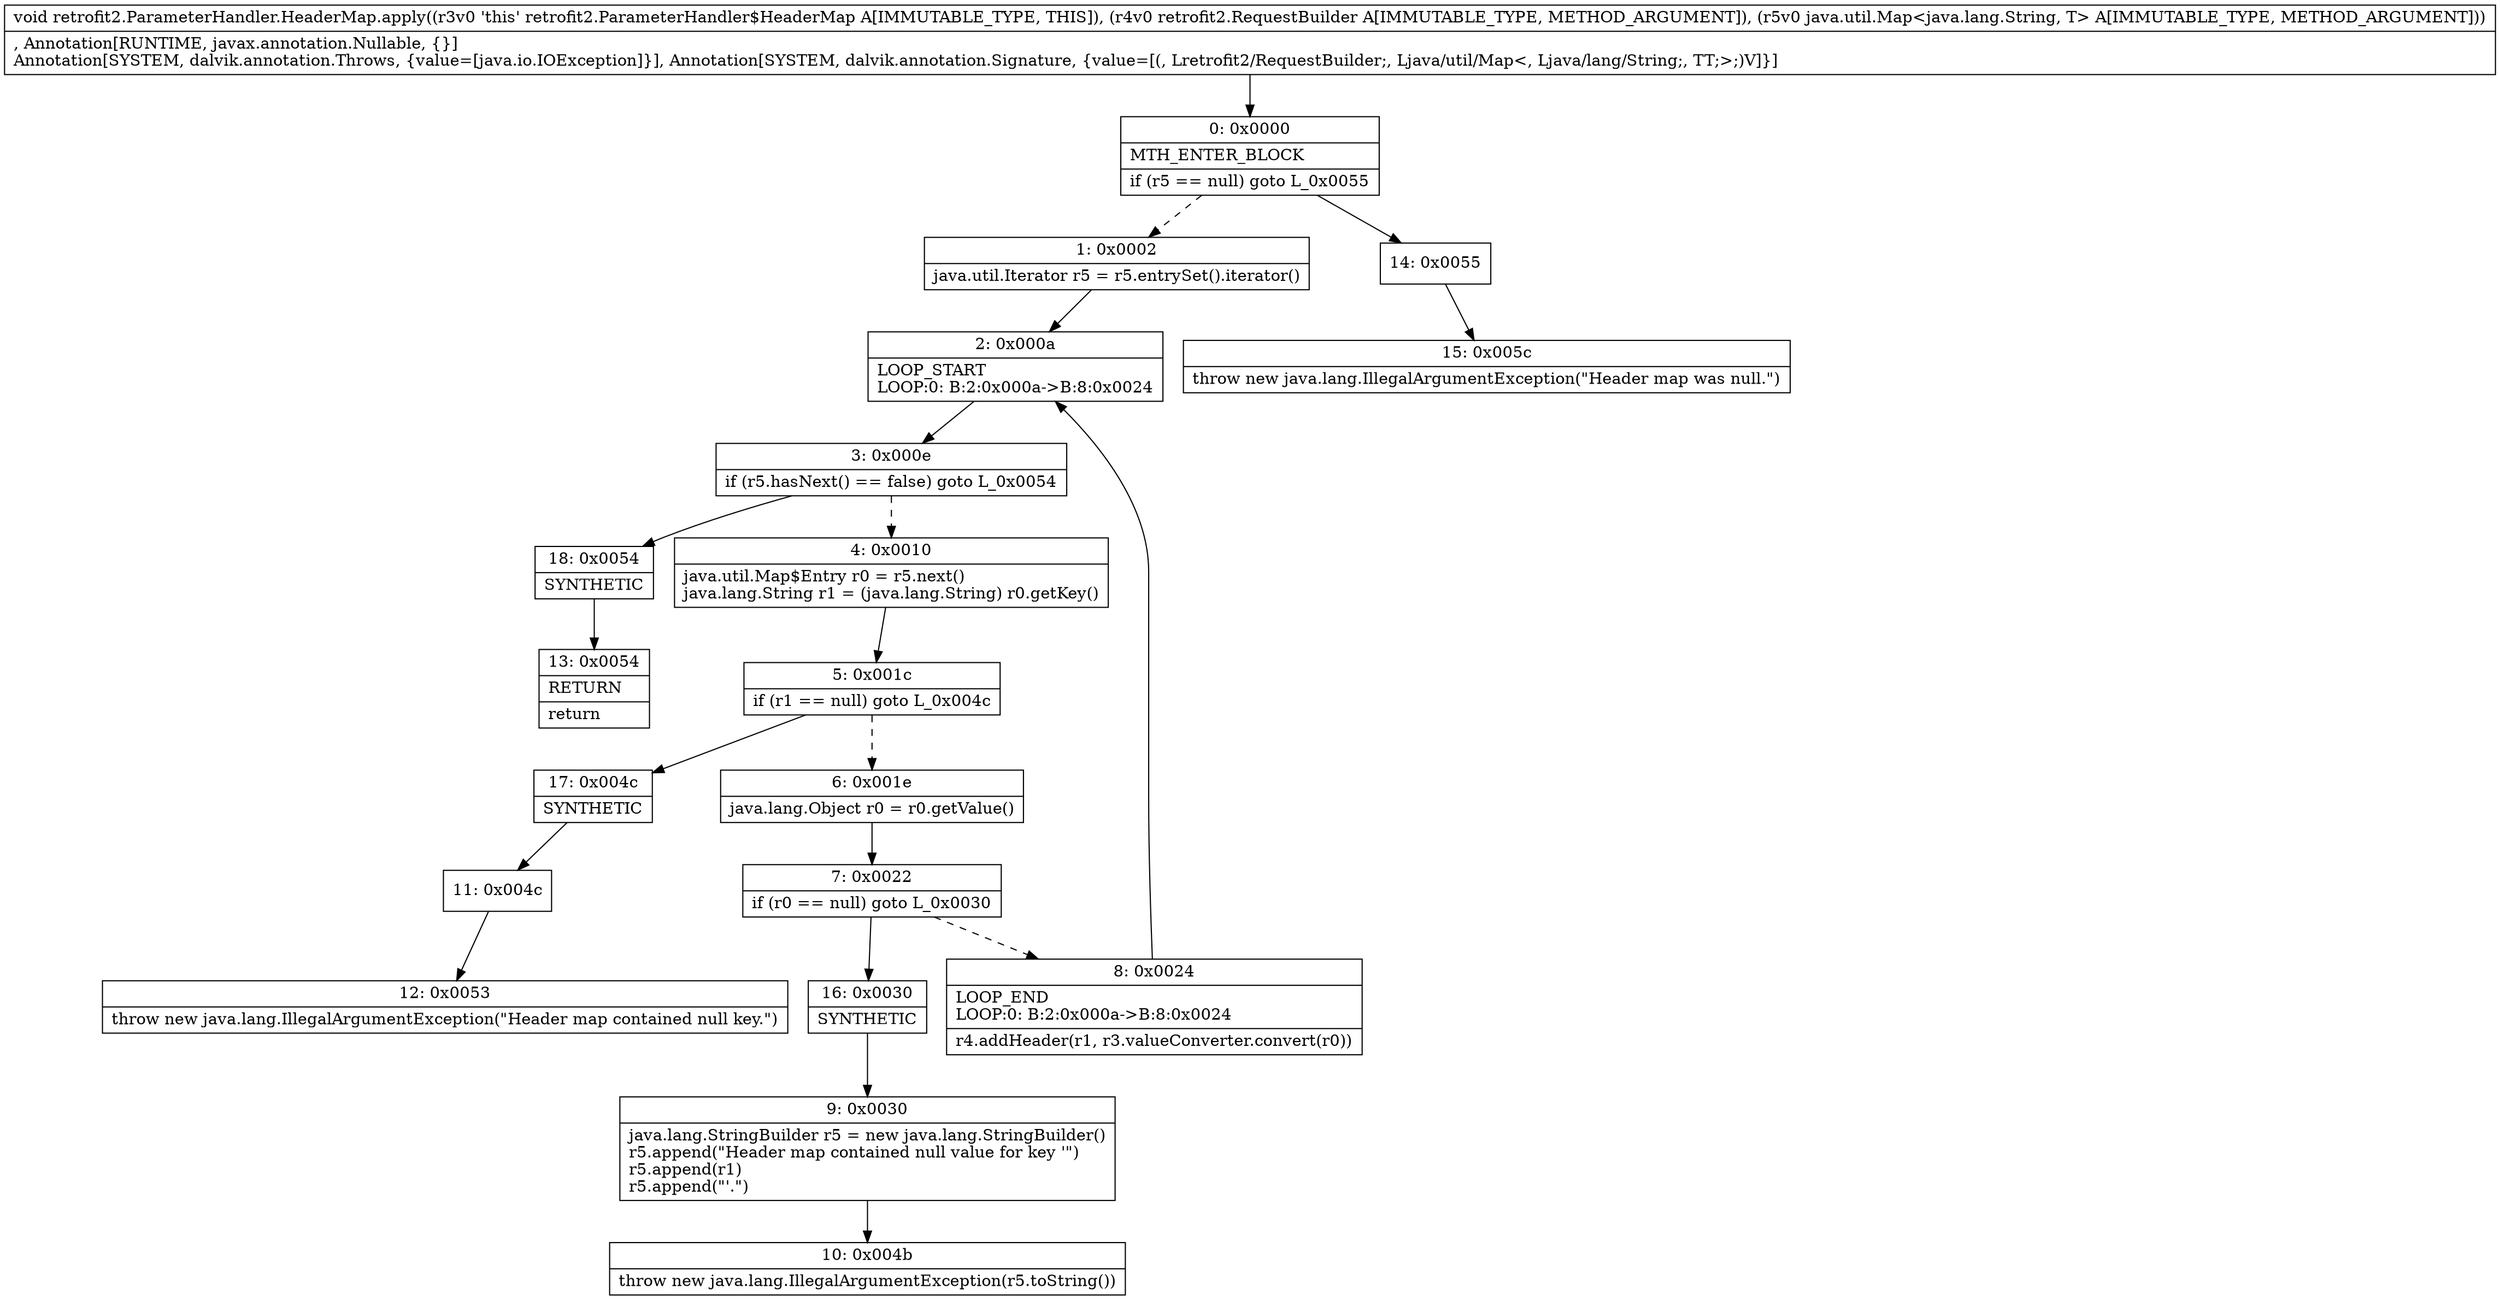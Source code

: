 digraph "CFG forretrofit2.ParameterHandler.HeaderMap.apply(Lretrofit2\/RequestBuilder;Ljava\/util\/Map;)V" {
Node_0 [shape=record,label="{0\:\ 0x0000|MTH_ENTER_BLOCK\l|if (r5 == null) goto L_0x0055\l}"];
Node_1 [shape=record,label="{1\:\ 0x0002|java.util.Iterator r5 = r5.entrySet().iterator()\l}"];
Node_2 [shape=record,label="{2\:\ 0x000a|LOOP_START\lLOOP:0: B:2:0x000a\-\>B:8:0x0024\l}"];
Node_3 [shape=record,label="{3\:\ 0x000e|if (r5.hasNext() == false) goto L_0x0054\l}"];
Node_4 [shape=record,label="{4\:\ 0x0010|java.util.Map$Entry r0 = r5.next()\ljava.lang.String r1 = (java.lang.String) r0.getKey()\l}"];
Node_5 [shape=record,label="{5\:\ 0x001c|if (r1 == null) goto L_0x004c\l}"];
Node_6 [shape=record,label="{6\:\ 0x001e|java.lang.Object r0 = r0.getValue()\l}"];
Node_7 [shape=record,label="{7\:\ 0x0022|if (r0 == null) goto L_0x0030\l}"];
Node_8 [shape=record,label="{8\:\ 0x0024|LOOP_END\lLOOP:0: B:2:0x000a\-\>B:8:0x0024\l|r4.addHeader(r1, r3.valueConverter.convert(r0))\l}"];
Node_9 [shape=record,label="{9\:\ 0x0030|java.lang.StringBuilder r5 = new java.lang.StringBuilder()\lr5.append(\"Header map contained null value for key '\")\lr5.append(r1)\lr5.append(\"'.\")\l}"];
Node_10 [shape=record,label="{10\:\ 0x004b|throw new java.lang.IllegalArgumentException(r5.toString())\l}"];
Node_11 [shape=record,label="{11\:\ 0x004c}"];
Node_12 [shape=record,label="{12\:\ 0x0053|throw new java.lang.IllegalArgumentException(\"Header map contained null key.\")\l}"];
Node_13 [shape=record,label="{13\:\ 0x0054|RETURN\l|return\l}"];
Node_14 [shape=record,label="{14\:\ 0x0055}"];
Node_15 [shape=record,label="{15\:\ 0x005c|throw new java.lang.IllegalArgumentException(\"Header map was null.\")\l}"];
Node_16 [shape=record,label="{16\:\ 0x0030|SYNTHETIC\l}"];
Node_17 [shape=record,label="{17\:\ 0x004c|SYNTHETIC\l}"];
Node_18 [shape=record,label="{18\:\ 0x0054|SYNTHETIC\l}"];
MethodNode[shape=record,label="{void retrofit2.ParameterHandler.HeaderMap.apply((r3v0 'this' retrofit2.ParameterHandler$HeaderMap A[IMMUTABLE_TYPE, THIS]), (r4v0 retrofit2.RequestBuilder A[IMMUTABLE_TYPE, METHOD_ARGUMENT]), (r5v0 java.util.Map\<java.lang.String, T\> A[IMMUTABLE_TYPE, METHOD_ARGUMENT]))  | , Annotation[RUNTIME, javax.annotation.Nullable, \{\}]\lAnnotation[SYSTEM, dalvik.annotation.Throws, \{value=[java.io.IOException]\}], Annotation[SYSTEM, dalvik.annotation.Signature, \{value=[(, Lretrofit2\/RequestBuilder;, Ljava\/util\/Map\<, Ljava\/lang\/String;, TT;\>;)V]\}]\l}"];
MethodNode -> Node_0;
Node_0 -> Node_1[style=dashed];
Node_0 -> Node_14;
Node_1 -> Node_2;
Node_2 -> Node_3;
Node_3 -> Node_4[style=dashed];
Node_3 -> Node_18;
Node_4 -> Node_5;
Node_5 -> Node_6[style=dashed];
Node_5 -> Node_17;
Node_6 -> Node_7;
Node_7 -> Node_8[style=dashed];
Node_7 -> Node_16;
Node_8 -> Node_2;
Node_9 -> Node_10;
Node_11 -> Node_12;
Node_14 -> Node_15;
Node_16 -> Node_9;
Node_17 -> Node_11;
Node_18 -> Node_13;
}


